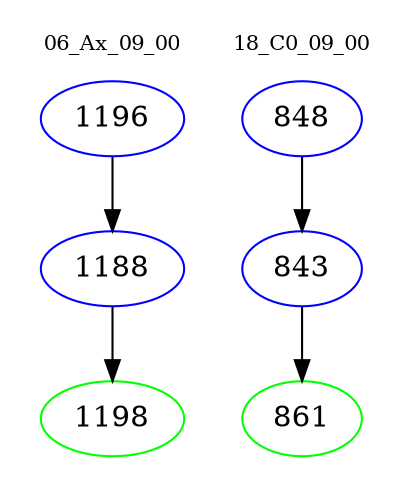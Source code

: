 digraph{
subgraph cluster_0 {
color = white
label = "06_Ax_09_00";
fontsize=10;
T0_1196 [label="1196", color="blue"]
T0_1196 -> T0_1188 [color="black"]
T0_1188 [label="1188", color="blue"]
T0_1188 -> T0_1198 [color="black"]
T0_1198 [label="1198", color="green"]
}
subgraph cluster_1 {
color = white
label = "18_C0_09_00";
fontsize=10;
T1_848 [label="848", color="blue"]
T1_848 -> T1_843 [color="black"]
T1_843 [label="843", color="blue"]
T1_843 -> T1_861 [color="black"]
T1_861 [label="861", color="green"]
}
}
